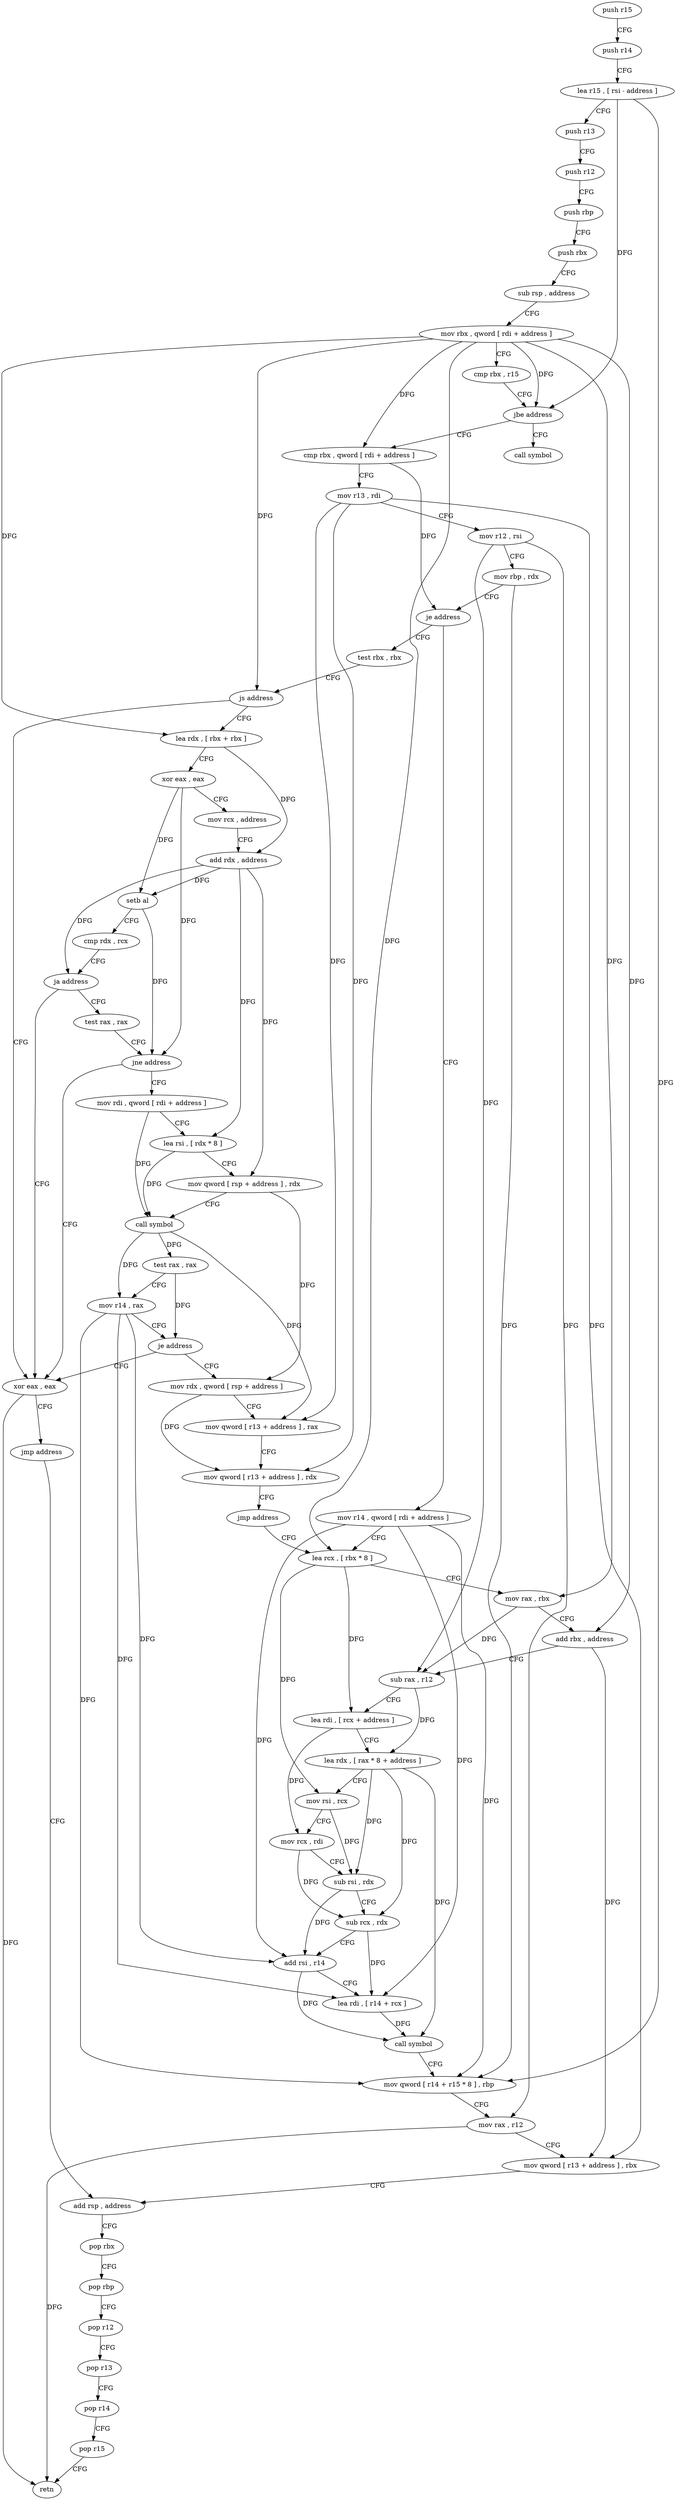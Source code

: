 digraph "func" {
"170192" [label = "push r15" ]
"170194" [label = "push r14" ]
"170196" [label = "lea r15 , [ rsi - address ]" ]
"170200" [label = "push r13" ]
"170202" [label = "push r12" ]
"170204" [label = "push rbp" ]
"170205" [label = "push rbx" ]
"170206" [label = "sub rsp , address" ]
"170210" [label = "mov rbx , qword [ rdi + address ]" ]
"170214" [label = "cmp rbx , r15" ]
"170217" [label = "jbe address" ]
"170420" [label = "call symbol" ]
"170223" [label = "cmp rbx , qword [ rdi + address ]" ]
"170227" [label = "mov r13 , rdi" ]
"170230" [label = "mov r12 , rsi" ]
"170233" [label = "mov rbp , rdx" ]
"170236" [label = "je address" ]
"170328" [label = "test rbx , rbx" ]
"170238" [label = "mov r14 , qword [ rdi + address ]" ]
"170331" [label = "js address" ]
"170416" [label = "xor eax , eax" ]
"170333" [label = "lea rdx , [ rbx + rbx ]" ]
"170242" [label = "lea rcx , [ rbx * 8 ]" ]
"170418" [label = "jmp address" ]
"170307" [label = "add rsp , address" ]
"170337" [label = "xor eax , eax" ]
"170339" [label = "mov rcx , address" ]
"170349" [label = "add rdx , address" ]
"170353" [label = "setb al" ]
"170356" [label = "cmp rdx , rcx" ]
"170359" [label = "ja address" ]
"170361" [label = "test rax , rax" ]
"170311" [label = "pop rbx" ]
"170312" [label = "pop rbp" ]
"170313" [label = "pop r12" ]
"170315" [label = "pop r13" ]
"170317" [label = "pop r14" ]
"170319" [label = "pop r15" ]
"170321" [label = "retn" ]
"170364" [label = "jne address" ]
"170366" [label = "mov rdi , qword [ rdi + address ]" ]
"170370" [label = "lea rsi , [ rdx * 8 ]" ]
"170378" [label = "mov qword [ rsp + address ] , rdx" ]
"170383" [label = "call symbol" ]
"170388" [label = "test rax , rax" ]
"170391" [label = "mov r14 , rax" ]
"170394" [label = "je address" ]
"170396" [label = "mov rdx , qword [ rsp + address ]" ]
"170401" [label = "mov qword [ r13 + address ] , rax" ]
"170405" [label = "mov qword [ r13 + address ] , rdx" ]
"170409" [label = "jmp address" ]
"170250" [label = "mov rax , rbx" ]
"170253" [label = "add rbx , address" ]
"170257" [label = "sub rax , r12" ]
"170260" [label = "lea rdi , [ rcx + address ]" ]
"170264" [label = "lea rdx , [ rax * 8 + address ]" ]
"170272" [label = "mov rsi , rcx" ]
"170275" [label = "mov rcx , rdi" ]
"170278" [label = "sub rsi , rdx" ]
"170281" [label = "sub rcx , rdx" ]
"170284" [label = "add rsi , r14" ]
"170287" [label = "lea rdi , [ r14 + rcx ]" ]
"170291" [label = "call symbol" ]
"170296" [label = "mov qword [ r14 + r15 * 8 ] , rbp" ]
"170300" [label = "mov rax , r12" ]
"170303" [label = "mov qword [ r13 + address ] , rbx" ]
"170192" -> "170194" [ label = "CFG" ]
"170194" -> "170196" [ label = "CFG" ]
"170196" -> "170200" [ label = "CFG" ]
"170196" -> "170217" [ label = "DFG" ]
"170196" -> "170296" [ label = "DFG" ]
"170200" -> "170202" [ label = "CFG" ]
"170202" -> "170204" [ label = "CFG" ]
"170204" -> "170205" [ label = "CFG" ]
"170205" -> "170206" [ label = "CFG" ]
"170206" -> "170210" [ label = "CFG" ]
"170210" -> "170214" [ label = "CFG" ]
"170210" -> "170217" [ label = "DFG" ]
"170210" -> "170223" [ label = "DFG" ]
"170210" -> "170331" [ label = "DFG" ]
"170210" -> "170333" [ label = "DFG" ]
"170210" -> "170242" [ label = "DFG" ]
"170210" -> "170250" [ label = "DFG" ]
"170210" -> "170253" [ label = "DFG" ]
"170214" -> "170217" [ label = "CFG" ]
"170217" -> "170420" [ label = "CFG" ]
"170217" -> "170223" [ label = "CFG" ]
"170223" -> "170227" [ label = "CFG" ]
"170223" -> "170236" [ label = "DFG" ]
"170227" -> "170230" [ label = "CFG" ]
"170227" -> "170303" [ label = "DFG" ]
"170227" -> "170401" [ label = "DFG" ]
"170227" -> "170405" [ label = "DFG" ]
"170230" -> "170233" [ label = "CFG" ]
"170230" -> "170257" [ label = "DFG" ]
"170230" -> "170300" [ label = "DFG" ]
"170233" -> "170236" [ label = "CFG" ]
"170233" -> "170296" [ label = "DFG" ]
"170236" -> "170328" [ label = "CFG" ]
"170236" -> "170238" [ label = "CFG" ]
"170328" -> "170331" [ label = "CFG" ]
"170238" -> "170242" [ label = "CFG" ]
"170238" -> "170284" [ label = "DFG" ]
"170238" -> "170287" [ label = "DFG" ]
"170238" -> "170296" [ label = "DFG" ]
"170331" -> "170416" [ label = "CFG" ]
"170331" -> "170333" [ label = "CFG" ]
"170416" -> "170418" [ label = "CFG" ]
"170416" -> "170321" [ label = "DFG" ]
"170333" -> "170337" [ label = "CFG" ]
"170333" -> "170349" [ label = "DFG" ]
"170242" -> "170250" [ label = "CFG" ]
"170242" -> "170260" [ label = "DFG" ]
"170242" -> "170272" [ label = "DFG" ]
"170418" -> "170307" [ label = "CFG" ]
"170307" -> "170311" [ label = "CFG" ]
"170337" -> "170339" [ label = "CFG" ]
"170337" -> "170353" [ label = "DFG" ]
"170337" -> "170364" [ label = "DFG" ]
"170339" -> "170349" [ label = "CFG" ]
"170349" -> "170353" [ label = "DFG" ]
"170349" -> "170359" [ label = "DFG" ]
"170349" -> "170370" [ label = "DFG" ]
"170349" -> "170378" [ label = "DFG" ]
"170353" -> "170356" [ label = "CFG" ]
"170353" -> "170364" [ label = "DFG" ]
"170356" -> "170359" [ label = "CFG" ]
"170359" -> "170416" [ label = "CFG" ]
"170359" -> "170361" [ label = "CFG" ]
"170361" -> "170364" [ label = "CFG" ]
"170311" -> "170312" [ label = "CFG" ]
"170312" -> "170313" [ label = "CFG" ]
"170313" -> "170315" [ label = "CFG" ]
"170315" -> "170317" [ label = "CFG" ]
"170317" -> "170319" [ label = "CFG" ]
"170319" -> "170321" [ label = "CFG" ]
"170364" -> "170416" [ label = "CFG" ]
"170364" -> "170366" [ label = "CFG" ]
"170366" -> "170370" [ label = "CFG" ]
"170366" -> "170383" [ label = "DFG" ]
"170370" -> "170378" [ label = "CFG" ]
"170370" -> "170383" [ label = "DFG" ]
"170378" -> "170383" [ label = "CFG" ]
"170378" -> "170396" [ label = "DFG" ]
"170383" -> "170388" [ label = "DFG" ]
"170383" -> "170391" [ label = "DFG" ]
"170383" -> "170401" [ label = "DFG" ]
"170388" -> "170391" [ label = "CFG" ]
"170388" -> "170394" [ label = "DFG" ]
"170391" -> "170394" [ label = "CFG" ]
"170391" -> "170284" [ label = "DFG" ]
"170391" -> "170287" [ label = "DFG" ]
"170391" -> "170296" [ label = "DFG" ]
"170394" -> "170416" [ label = "CFG" ]
"170394" -> "170396" [ label = "CFG" ]
"170396" -> "170401" [ label = "CFG" ]
"170396" -> "170405" [ label = "DFG" ]
"170401" -> "170405" [ label = "CFG" ]
"170405" -> "170409" [ label = "CFG" ]
"170409" -> "170242" [ label = "CFG" ]
"170250" -> "170253" [ label = "CFG" ]
"170250" -> "170257" [ label = "DFG" ]
"170253" -> "170257" [ label = "CFG" ]
"170253" -> "170303" [ label = "DFG" ]
"170257" -> "170260" [ label = "CFG" ]
"170257" -> "170264" [ label = "DFG" ]
"170260" -> "170264" [ label = "CFG" ]
"170260" -> "170275" [ label = "DFG" ]
"170264" -> "170272" [ label = "CFG" ]
"170264" -> "170278" [ label = "DFG" ]
"170264" -> "170281" [ label = "DFG" ]
"170264" -> "170291" [ label = "DFG" ]
"170272" -> "170275" [ label = "CFG" ]
"170272" -> "170278" [ label = "DFG" ]
"170275" -> "170278" [ label = "CFG" ]
"170275" -> "170281" [ label = "DFG" ]
"170278" -> "170281" [ label = "CFG" ]
"170278" -> "170284" [ label = "DFG" ]
"170281" -> "170284" [ label = "CFG" ]
"170281" -> "170287" [ label = "DFG" ]
"170284" -> "170287" [ label = "CFG" ]
"170284" -> "170291" [ label = "DFG" ]
"170287" -> "170291" [ label = "DFG" ]
"170291" -> "170296" [ label = "CFG" ]
"170296" -> "170300" [ label = "CFG" ]
"170300" -> "170303" [ label = "CFG" ]
"170300" -> "170321" [ label = "DFG" ]
"170303" -> "170307" [ label = "CFG" ]
}
